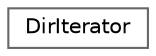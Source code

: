 digraph "Graphical Class Hierarchy"
{
 // INTERACTIVE_SVG=YES
 // LATEX_PDF_SIZE
  bgcolor="transparent";
  edge [fontname=Helvetica,fontsize=10,labelfontname=Helvetica,labelfontsize=10];
  node [fontname=Helvetica,fontsize=10,shape=box,height=0.2,width=0.4];
  rankdir="LR";
  Node0 [label="DirIterator",height=0.2,width=0.4,color="grey40", fillcolor="white", style="filled",URL="$da/da3/class_dir_iterator.html",tooltip=" "];
}
